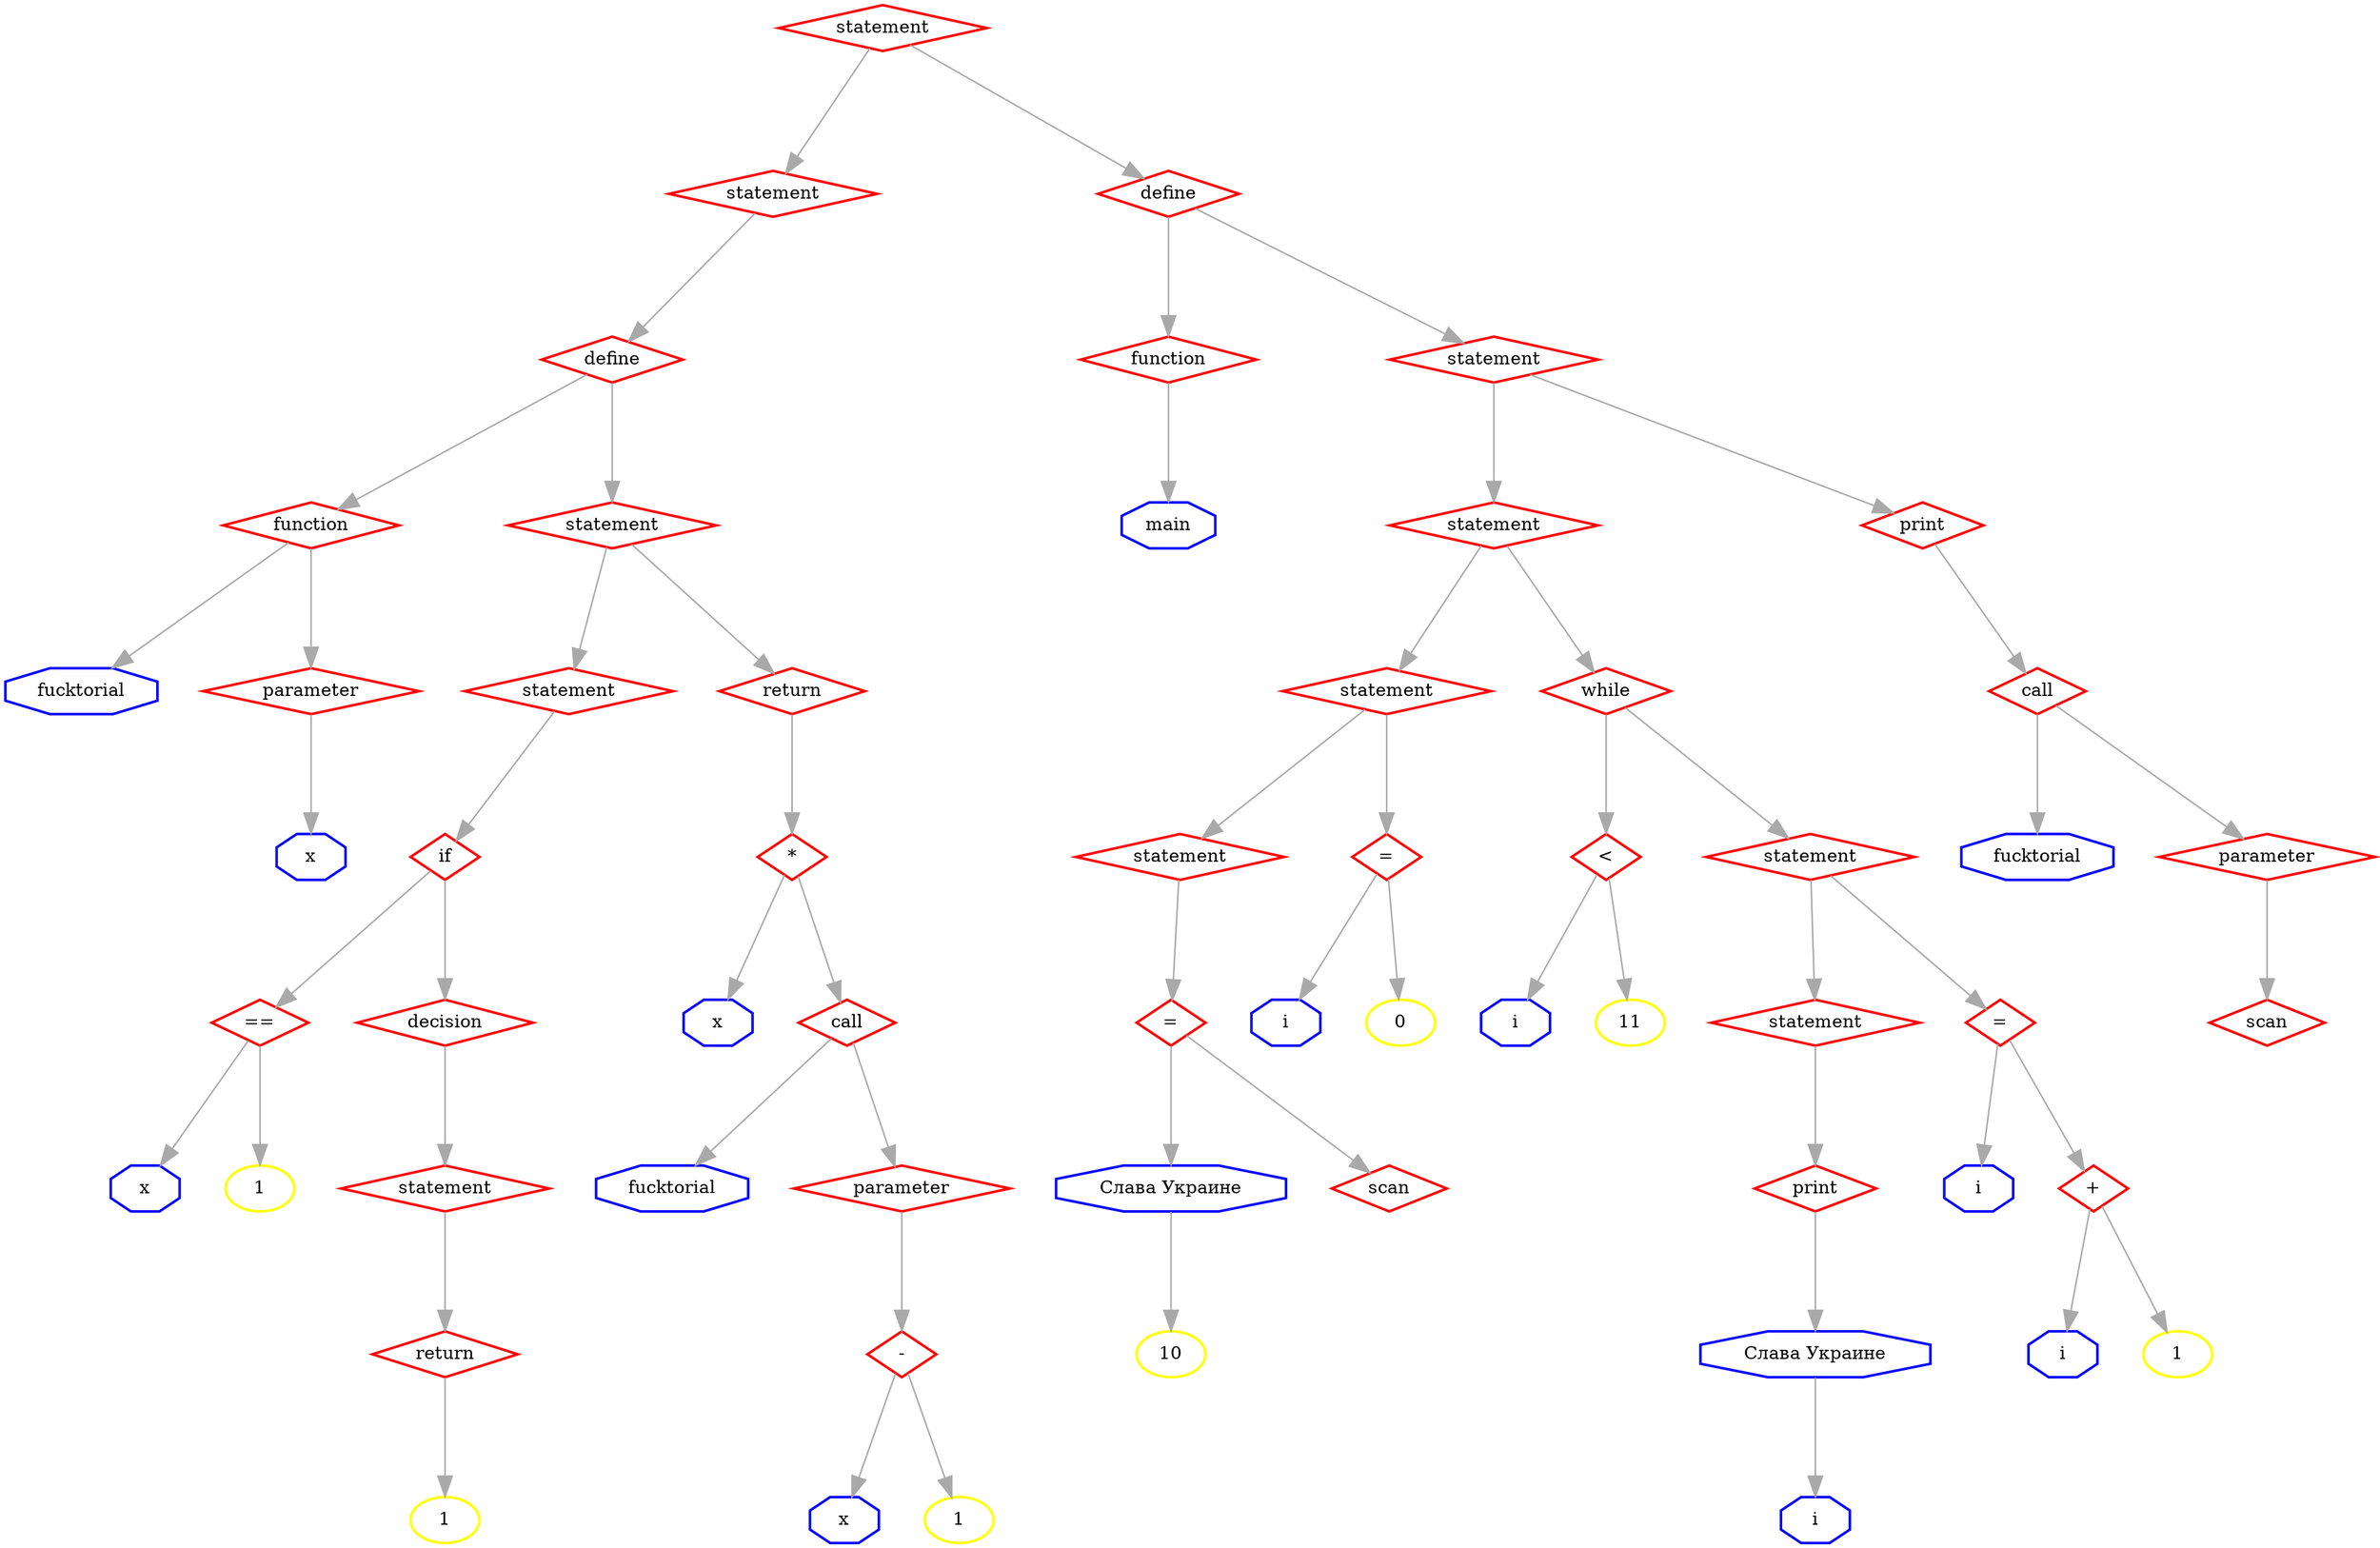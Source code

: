 	digraph
	{
		edge [color     = darkgrey]
		edge [arrowsize = 1.6]
		edge [penwidth  = 1.2]

		graph [penwidth = 2]
		graph [ranksep  = 1.3]
		graph [nodesep  = 0.5]
		graph [style    = "filled"]
		graph [color    = green, fillcolor = lightgreen]

		node [penwidth = 2]
		node [shape    = box]
		node [color    = black, fillcolor = white]

		compound  = true;
		newrank   = true;

		Node0x6000003f18e0[label = "statement"shape = diamond, color = red]
		Node0x6000003f18e0 -> Node0x6000003f14a0

		Node0x6000003f14a0[label = "statement"shape = diamond, color = red]
		Node0x6000003f14a0 -> Node0x6000003f11c0

		Node0x6000003f11c0[label = "define"shape = diamond, color = red]
		Node0x6000003f11c0 -> Node0x6000003f11a0

		Node0x6000003f11a0[label = "function"shape = diamond, color = red]
		Node0x6000003f11a0 -> Node0x6000003f11e0

		Node0x6000003f11e0[label = "fucktorial"shape = octagon, color = blue]
		Node0x6000003f11a0 -> Node0x6000003f1220

		Node0x6000003f1220[label = "parameter"shape = diamond, color = red]
		Node0x6000003f1220 -> Node0x6000003f1200

		Node0x6000003f1200[label = "x"shape = octagon, color = blue]
		Node0x6000003f11c0 -> Node0x6000003f1480

		Node0x6000003f1480[label = "statement"shape = diamond, color = red]
		Node0x6000003f1480 -> Node0x6000003f1340

		Node0x6000003f1340[label = "statement"shape = diamond, color = red]
		Node0x6000003f1340 -> Node0x6000003f12c0

		Node0x6000003f12c0[label = "if"shape = diamond, color = red]
		Node0x6000003f12c0 -> Node0x6000003f1280

		Node0x6000003f1280[label = "=="shape = diamond, color = red]
		Node0x6000003f1280 -> Node0x6000003f1240

		Node0x6000003f1240[label = "x"shape = octagon, color = blue]
		Node0x6000003f1280 -> Node0x6000003f1260

		Node0x6000003f1260[label = "1"shape = oval,    color = yellow]
		Node0x6000003f12c0 -> Node0x6000003f12a0

		Node0x6000003f12a0[label = "decision"shape = diamond, color = red]
		Node0x6000003f12a0 -> Node0x6000003f1320

		Node0x6000003f1320[label = "statement"shape = diamond, color = red]
		Node0x6000003f1320 -> Node0x6000003f1300

		Node0x6000003f1300[label = "return"shape = diamond, color = red]
		Node0x6000003f1300 -> Node0x6000003f12e0

		Node0x6000003f12e0[label = "1"shape = oval,    color = yellow]
		Node0x6000003f1480 -> Node0x6000003f1460

		Node0x6000003f1460[label = "return"shape = diamond, color = red]
		Node0x6000003f1460 -> Node0x6000003f1440

		Node0x6000003f1440[label = "*"shape = diamond, color = red]
		Node0x6000003f1440 -> Node0x6000003f1360

		Node0x6000003f1360[label = "x"shape = octagon, color = blue]
		Node0x6000003f1440 -> Node0x6000003f13a0

		Node0x6000003f13a0[label = "call"shape = diamond, color = red]
		Node0x6000003f13a0 -> Node0x6000003f1380

		Node0x6000003f1380[label = "fucktorial"shape = octagon, color = blue]
		Node0x6000003f13a0 -> Node0x6000003f1420

		Node0x6000003f1420[label = "parameter"shape = diamond, color = red]
		Node0x6000003f1420 -> Node0x6000003f1400

		Node0x6000003f1400[label = "-"shape = diamond, color = red]
		Node0x6000003f1400 -> Node0x6000003f13c0

		Node0x6000003f13c0[label = "x"shape = octagon, color = blue]
		Node0x6000003f1400 -> Node0x6000003f13e0

		Node0x6000003f13e0[label = "1"shape = oval,    color = yellow]
		Node0x6000003f18e0 -> Node0x6000003f14e0

		Node0x6000003f14e0[label = "define"shape = diamond, color = red]
		Node0x6000003f14e0 -> Node0x6000003f14c0

		Node0x6000003f14c0[label = "function"shape = diamond, color = red]
		Node0x6000003f14c0 -> Node0x6000003f1500

		Node0x6000003f1500[label = "main"shape = octagon, color = blue]
		Node0x6000003f14e0 -> Node0x6000003f18c0

		Node0x6000003f18c0[label = "statement"shape = diamond, color = red]
		Node0x6000003f18c0 -> Node0x6000003f1800

		Node0x6000003f1800[label = "statement"shape = diamond, color = red]
		Node0x6000003f1800 -> Node0x6000003f1620

		Node0x6000003f1620[label = "statement"shape = diamond, color = red]
		Node0x6000003f1620 -> Node0x6000003f1580

		Node0x6000003f1580[label = "statement"shape = diamond, color = red]
		Node0x6000003f1580 -> Node0x6000003f1560

		Node0x6000003f1560[label = "="shape = diamond, color = red]
		Node0x6000003f1560 -> Node0x6000003f1540

		Node0x6000003f1540[label = "Слава Украине"shape = octagon, color = blue]
		Node0x6000003f1540 -> Node0x6000003f1520

		Node0x6000003f1520[label = "10"shape = oval,    color = yellow]
		Node0x6000003f1560 -> Node0x6000003f15a0

		Node0x6000003f15a0[label = "scan"shape = diamond, color = red]
		Node0x6000003f1620 -> Node0x6000003f1600

		Node0x6000003f1600[label = "="shape = diamond, color = red]
		Node0x6000003f1600 -> Node0x6000003f15c0

		Node0x6000003f15c0[label = "i"shape = octagon, color = blue]
		Node0x6000003f1600 -> Node0x6000003f15e0

		Node0x6000003f15e0[label = "0"shape = oval,    color = yellow]
		Node0x6000003f1800 -> Node0x6000003f16a0

		Node0x6000003f16a0[label = "while"shape = diamond, color = red]
		Node0x6000003f16a0 -> Node0x6000003f1680

		Node0x6000003f1680[label = "<"shape = diamond, color = red]
		Node0x6000003f1680 -> Node0x6000003f1640

		Node0x6000003f1640[label = "i"shape = octagon, color = blue]
		Node0x6000003f1680 -> Node0x6000003f1660

		Node0x6000003f1660[label = "11"shape = oval,    color = yellow]
		Node0x6000003f16a0 -> Node0x6000003f17e0

		Node0x6000003f17e0[label = "statement"shape = diamond, color = red]
		Node0x6000003f17e0 -> Node0x6000003f1720

		Node0x6000003f1720[label = "statement"shape = diamond, color = red]
		Node0x6000003f1720 -> Node0x6000003f1700

		Node0x6000003f1700[label = "print"shape = diamond, color = red]
		Node0x6000003f1700 -> Node0x6000003f16e0

		Node0x6000003f16e0[label = "Слава Украине"shape = octagon, color = blue]
		Node0x6000003f16e0 -> Node0x6000003f16c0

		Node0x6000003f16c0[label = "i"shape = octagon, color = blue]
		Node0x6000003f17e0 -> Node0x6000003f17c0

		Node0x6000003f17c0[label = "="shape = diamond, color = red]
		Node0x6000003f17c0 -> Node0x6000003f1740

		Node0x6000003f1740[label = "i"shape = octagon, color = blue]
		Node0x6000003f17c0 -> Node0x6000003f17a0

		Node0x6000003f17a0[label = "+"shape = diamond, color = red]
		Node0x6000003f17a0 -> Node0x6000003f1760

		Node0x6000003f1760[label = "i"shape = octagon, color = blue]
		Node0x6000003f17a0 -> Node0x6000003f1780

		Node0x6000003f1780[label = "1"shape = oval,    color = yellow]
		Node0x6000003f18c0 -> Node0x6000003f18a0

		Node0x6000003f18a0[label = "print"shape = diamond, color = red]
		Node0x6000003f18a0 -> Node0x6000003f1840

		Node0x6000003f1840[label = "call"shape = diamond, color = red]
		Node0x6000003f1840 -> Node0x6000003f1820

		Node0x6000003f1820[label = "fucktorial"shape = octagon, color = blue]
		Node0x6000003f1840 -> Node0x6000003f1880

		Node0x6000003f1880[label = "parameter"shape = diamond, color = red]
		Node0x6000003f1880 -> Node0x6000003f1860

		Node0x6000003f1860[label = "scan"shape = diamond, color = red]
	}